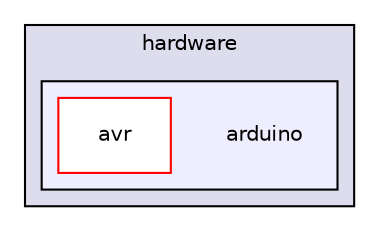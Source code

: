 digraph "C:/Program Files (x86)/Arduino/hardware/arduino" {
  compound=true
  node [ fontsize="10", fontname="Helvetica"];
  edge [ labelfontsize="10", labelfontname="Helvetica"];
  subgraph clusterdir_3187d500b09c274681e54af74e46abbc {
    graph [ bgcolor="#ddddee", pencolor="black", label="hardware" fontname="Helvetica", fontsize="10", URL="dir_3187d500b09c274681e54af74e46abbc.html"]
  subgraph clusterdir_bea221f8ec5c52e152aeed68472f782a {
    graph [ bgcolor="#eeeeff", pencolor="black", label="" URL="dir_bea221f8ec5c52e152aeed68472f782a.html"];
    dir_bea221f8ec5c52e152aeed68472f782a [shape=plaintext label="arduino"];
    dir_6907cda998f9d396760c5d63246bffa8 [shape=box label="avr" color="red" fillcolor="white" style="filled" URL="dir_6907cda998f9d396760c5d63246bffa8.html"];
  }
  }
}
